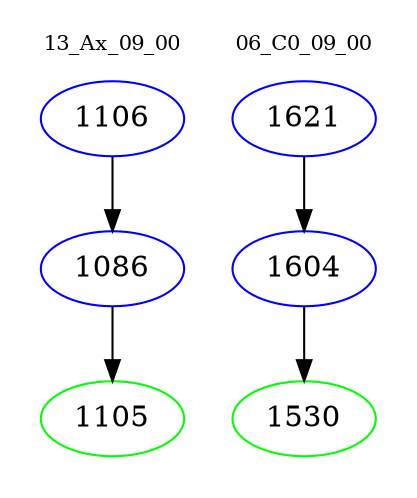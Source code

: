 digraph{
subgraph cluster_0 {
color = white
label = "13_Ax_09_00";
fontsize=10;
T0_1106 [label="1106", color="blue"]
T0_1106 -> T0_1086 [color="black"]
T0_1086 [label="1086", color="blue"]
T0_1086 -> T0_1105 [color="black"]
T0_1105 [label="1105", color="green"]
}
subgraph cluster_1 {
color = white
label = "06_C0_09_00";
fontsize=10;
T1_1621 [label="1621", color="blue"]
T1_1621 -> T1_1604 [color="black"]
T1_1604 [label="1604", color="blue"]
T1_1604 -> T1_1530 [color="black"]
T1_1530 [label="1530", color="green"]
}
}
